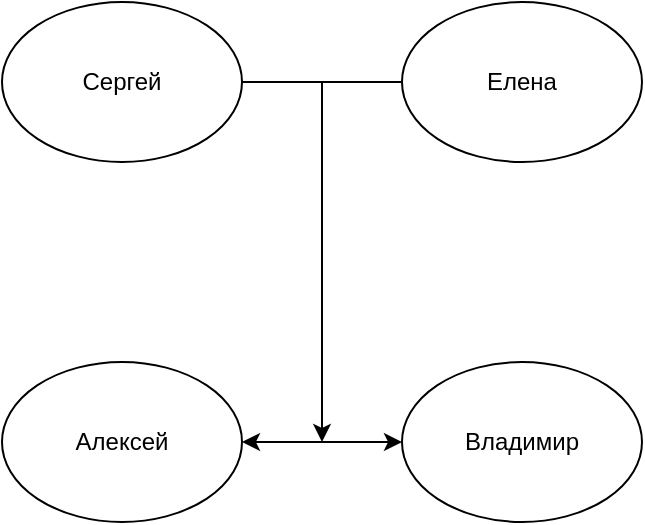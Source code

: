 <mxfile version="24.7.4">
  <diagram name="Страница — 1" id="oCHXQdiHVt1Rt5zcmciG">
    <mxGraphModel dx="1152" dy="643" grid="1" gridSize="10" guides="1" tooltips="1" connect="1" arrows="1" fold="1" page="1" pageScale="1" pageWidth="827" pageHeight="1169" math="0" shadow="0">
      <root>
        <mxCell id="0" />
        <mxCell id="1" parent="0" />
        <mxCell id="90nxlQ90n5rW2zU_V-YN-5" style="edgeStyle=orthogonalEdgeStyle;rounded=0;orthogonalLoop=1;jettySize=auto;html=1;entryX=0;entryY=0.5;entryDx=0;entryDy=0;endArrow=none;endFill=0;" edge="1" parent="1" source="90nxlQ90n5rW2zU_V-YN-1" target="90nxlQ90n5rW2zU_V-YN-2">
          <mxGeometry relative="1" as="geometry">
            <Array as="points">
              <mxPoint x="360" y="120" />
              <mxPoint x="360" y="120" />
            </Array>
          </mxGeometry>
        </mxCell>
        <mxCell id="90nxlQ90n5rW2zU_V-YN-1" value="Сергей" style="ellipse;whiteSpace=wrap;html=1;" vertex="1" parent="1">
          <mxGeometry x="200" y="80" width="120" height="80" as="geometry" />
        </mxCell>
        <mxCell id="90nxlQ90n5rW2zU_V-YN-2" value="Елена" style="ellipse;whiteSpace=wrap;html=1;" vertex="1" parent="1">
          <mxGeometry x="400" y="80" width="120" height="80" as="geometry" />
        </mxCell>
        <mxCell id="90nxlQ90n5rW2zU_V-YN-3" value="Алексей" style="ellipse;whiteSpace=wrap;html=1;" vertex="1" parent="1">
          <mxGeometry x="200" y="260" width="120" height="80" as="geometry" />
        </mxCell>
        <mxCell id="90nxlQ90n5rW2zU_V-YN-4" value="Владимир" style="ellipse;whiteSpace=wrap;html=1;" vertex="1" parent="1">
          <mxGeometry x="400" y="260" width="120" height="80" as="geometry" />
        </mxCell>
        <mxCell id="90nxlQ90n5rW2zU_V-YN-6" value="" style="endArrow=classic;html=1;rounded=0;endFill=1;" edge="1" parent="1">
          <mxGeometry width="50" height="50" relative="1" as="geometry">
            <mxPoint x="360" y="120" as="sourcePoint" />
            <mxPoint x="360" y="300" as="targetPoint" />
          </mxGeometry>
        </mxCell>
        <mxCell id="90nxlQ90n5rW2zU_V-YN-7" value="" style="endArrow=classic;html=1;rounded=0;entryX=0;entryY=0.5;entryDx=0;entryDy=0;endFill=1;startArrow=classic;startFill=1;" edge="1" parent="1" target="90nxlQ90n5rW2zU_V-YN-4">
          <mxGeometry width="50" height="50" relative="1" as="geometry">
            <mxPoint x="320" y="300" as="sourcePoint" />
            <mxPoint x="440" y="310" as="targetPoint" />
          </mxGeometry>
        </mxCell>
      </root>
    </mxGraphModel>
  </diagram>
</mxfile>
